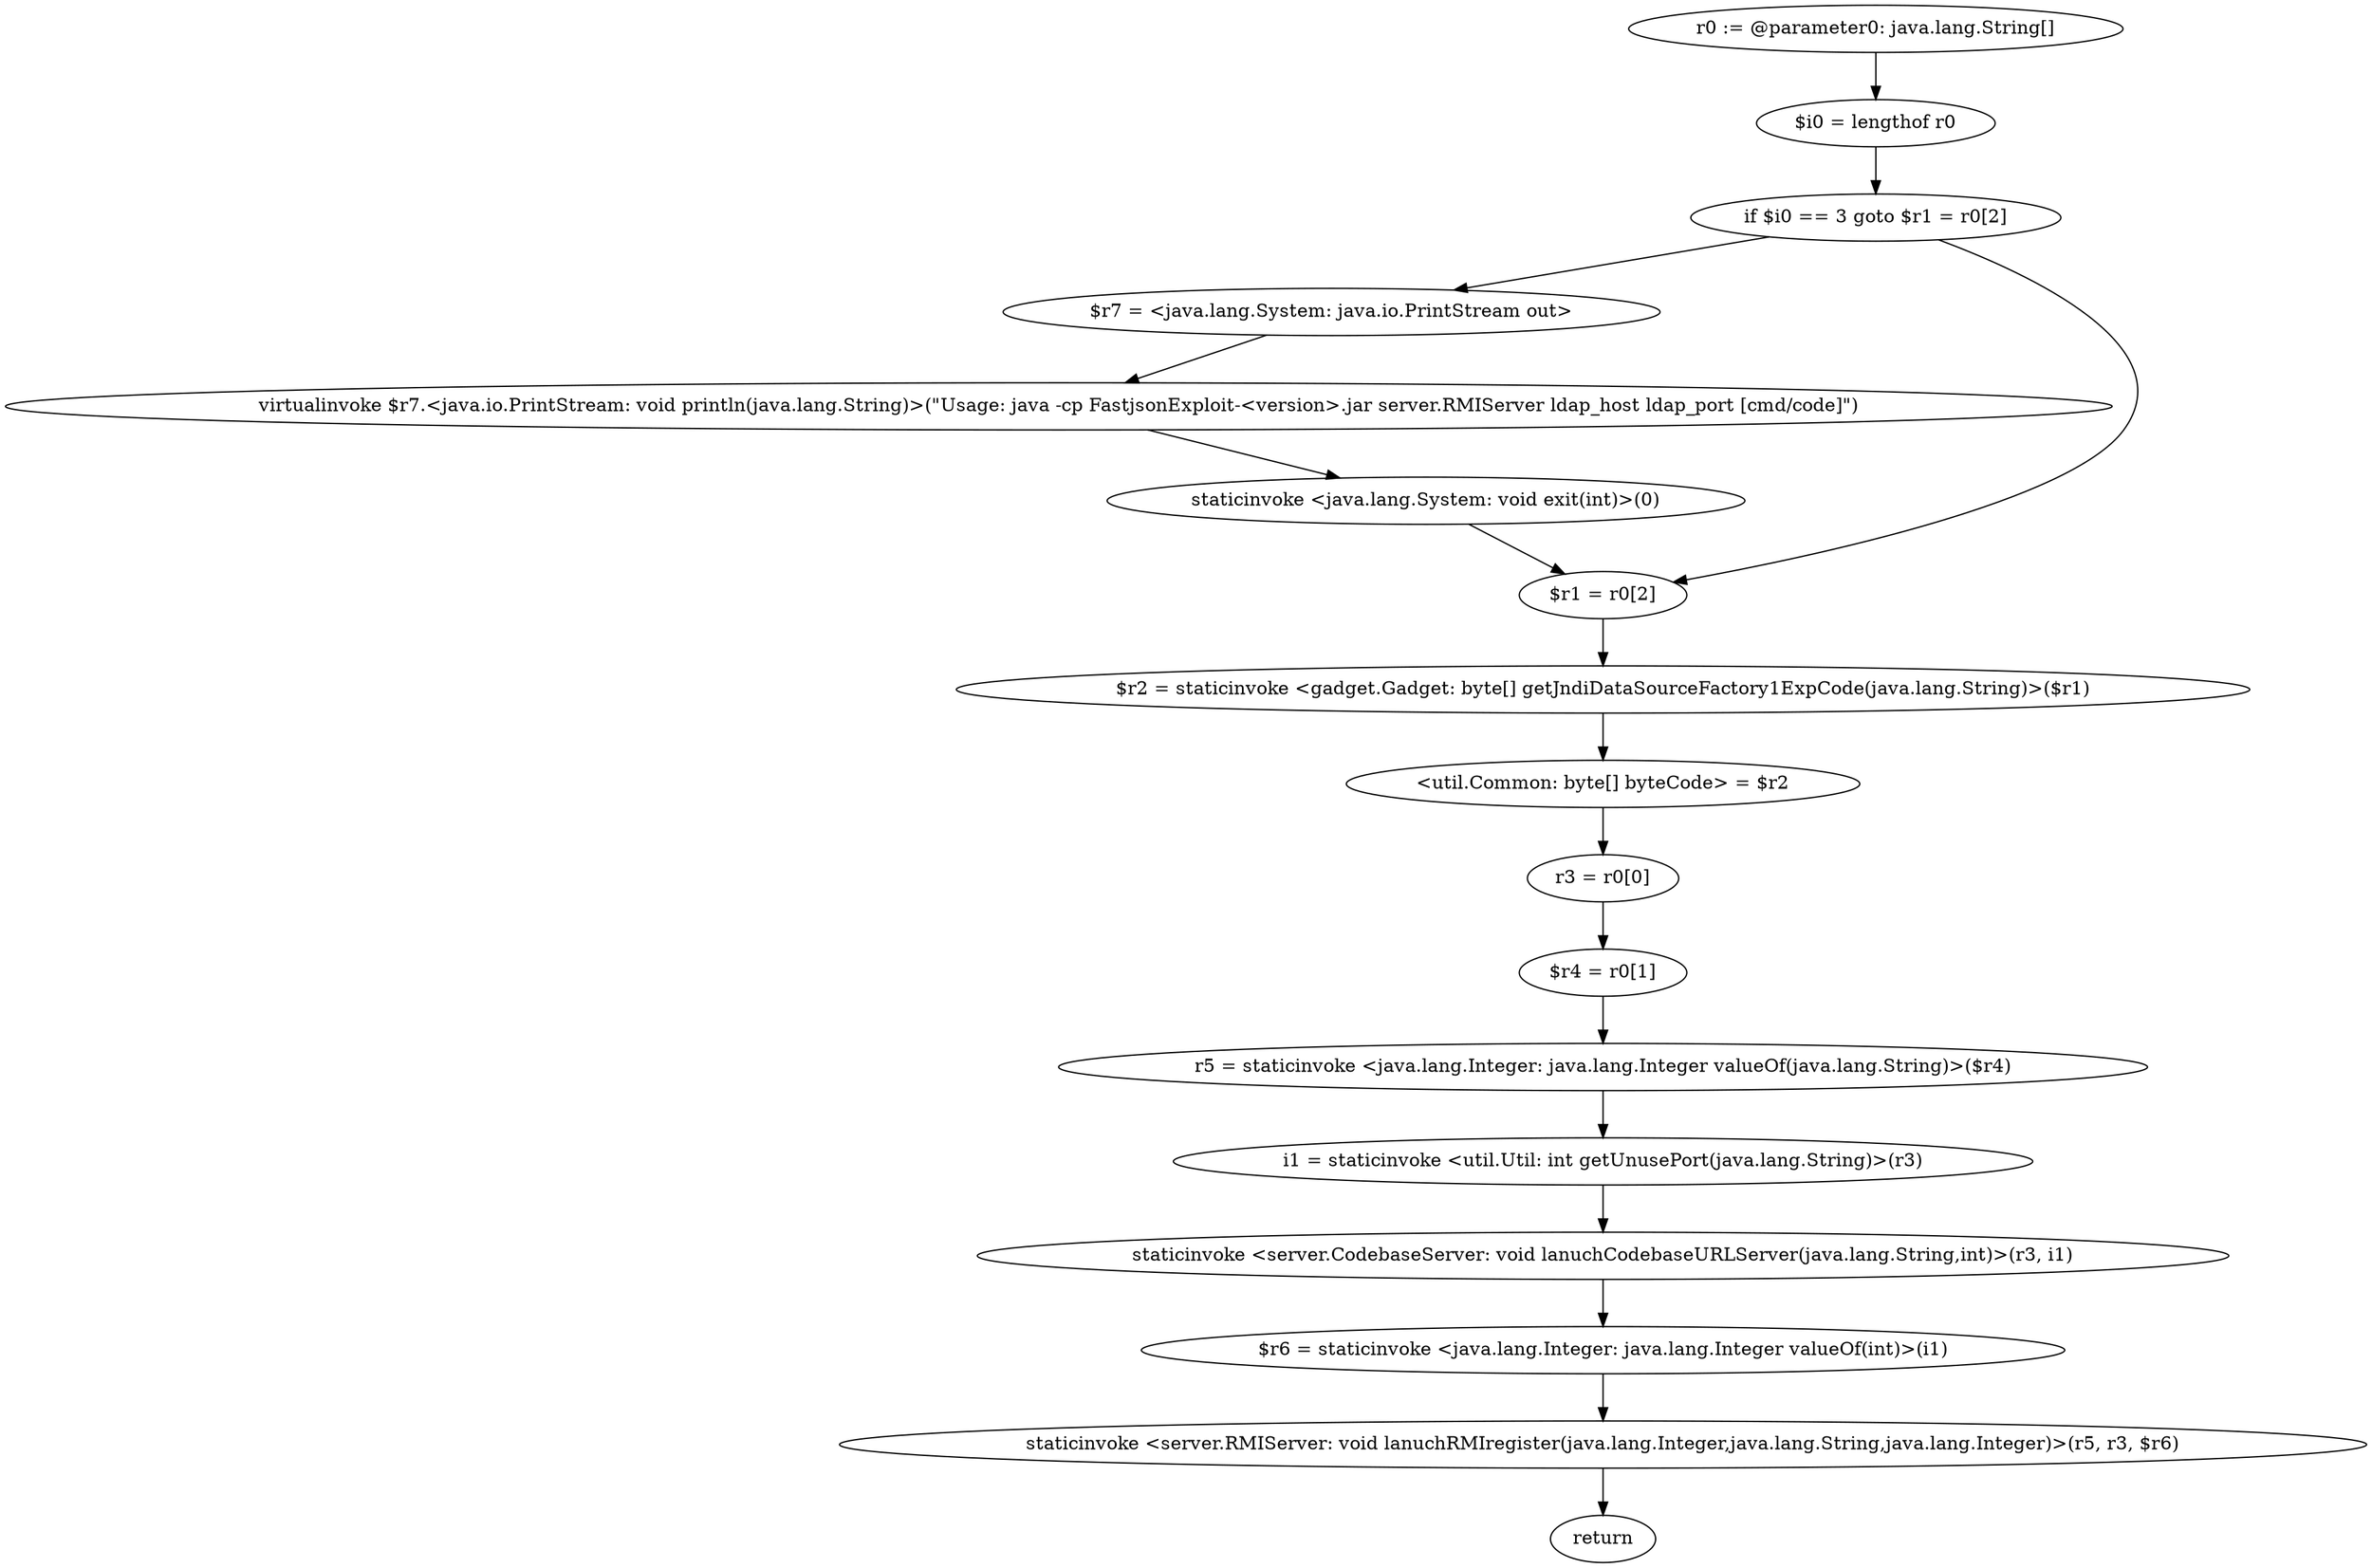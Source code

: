 digraph "unitGraph" {
    "r0 := @parameter0: java.lang.String[]"
    "$i0 = lengthof r0"
    "if $i0 == 3 goto $r1 = r0[2]"
    "$r7 = <java.lang.System: java.io.PrintStream out>"
    "virtualinvoke $r7.<java.io.PrintStream: void println(java.lang.String)>(\"Usage: java -cp FastjsonExploit-<version>.jar server.RMIServer ldap_host ldap_port [cmd/code]\")"
    "staticinvoke <java.lang.System: void exit(int)>(0)"
    "$r1 = r0[2]"
    "$r2 = staticinvoke <gadget.Gadget: byte[] getJndiDataSourceFactory1ExpCode(java.lang.String)>($r1)"
    "<util.Common: byte[] byteCode> = $r2"
    "r3 = r0[0]"
    "$r4 = r0[1]"
    "r5 = staticinvoke <java.lang.Integer: java.lang.Integer valueOf(java.lang.String)>($r4)"
    "i1 = staticinvoke <util.Util: int getUnusePort(java.lang.String)>(r3)"
    "staticinvoke <server.CodebaseServer: void lanuchCodebaseURLServer(java.lang.String,int)>(r3, i1)"
    "$r6 = staticinvoke <java.lang.Integer: java.lang.Integer valueOf(int)>(i1)"
    "staticinvoke <server.RMIServer: void lanuchRMIregister(java.lang.Integer,java.lang.String,java.lang.Integer)>(r5, r3, $r6)"
    "return"
    "r0 := @parameter0: java.lang.String[]"->"$i0 = lengthof r0";
    "$i0 = lengthof r0"->"if $i0 == 3 goto $r1 = r0[2]";
    "if $i0 == 3 goto $r1 = r0[2]"->"$r7 = <java.lang.System: java.io.PrintStream out>";
    "if $i0 == 3 goto $r1 = r0[2]"->"$r1 = r0[2]";
    "$r7 = <java.lang.System: java.io.PrintStream out>"->"virtualinvoke $r7.<java.io.PrintStream: void println(java.lang.String)>(\"Usage: java -cp FastjsonExploit-<version>.jar server.RMIServer ldap_host ldap_port [cmd/code]\")";
    "virtualinvoke $r7.<java.io.PrintStream: void println(java.lang.String)>(\"Usage: java -cp FastjsonExploit-<version>.jar server.RMIServer ldap_host ldap_port [cmd/code]\")"->"staticinvoke <java.lang.System: void exit(int)>(0)";
    "staticinvoke <java.lang.System: void exit(int)>(0)"->"$r1 = r0[2]";
    "$r1 = r0[2]"->"$r2 = staticinvoke <gadget.Gadget: byte[] getJndiDataSourceFactory1ExpCode(java.lang.String)>($r1)";
    "$r2 = staticinvoke <gadget.Gadget: byte[] getJndiDataSourceFactory1ExpCode(java.lang.String)>($r1)"->"<util.Common: byte[] byteCode> = $r2";
    "<util.Common: byte[] byteCode> = $r2"->"r3 = r0[0]";
    "r3 = r0[0]"->"$r4 = r0[1]";
    "$r4 = r0[1]"->"r5 = staticinvoke <java.lang.Integer: java.lang.Integer valueOf(java.lang.String)>($r4)";
    "r5 = staticinvoke <java.lang.Integer: java.lang.Integer valueOf(java.lang.String)>($r4)"->"i1 = staticinvoke <util.Util: int getUnusePort(java.lang.String)>(r3)";
    "i1 = staticinvoke <util.Util: int getUnusePort(java.lang.String)>(r3)"->"staticinvoke <server.CodebaseServer: void lanuchCodebaseURLServer(java.lang.String,int)>(r3, i1)";
    "staticinvoke <server.CodebaseServer: void lanuchCodebaseURLServer(java.lang.String,int)>(r3, i1)"->"$r6 = staticinvoke <java.lang.Integer: java.lang.Integer valueOf(int)>(i1)";
    "$r6 = staticinvoke <java.lang.Integer: java.lang.Integer valueOf(int)>(i1)"->"staticinvoke <server.RMIServer: void lanuchRMIregister(java.lang.Integer,java.lang.String,java.lang.Integer)>(r5, r3, $r6)";
    "staticinvoke <server.RMIServer: void lanuchRMIregister(java.lang.Integer,java.lang.String,java.lang.Integer)>(r5, r3, $r6)"->"return";
}
